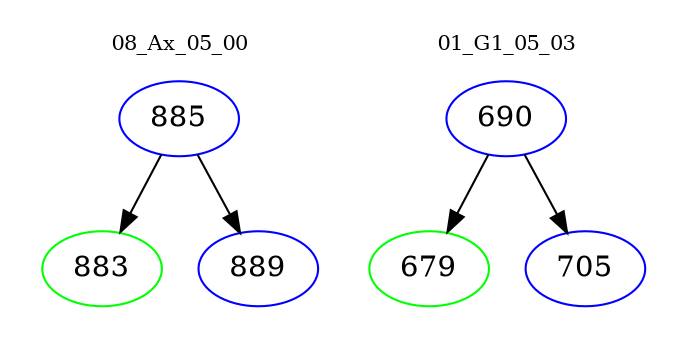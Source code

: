 digraph{
subgraph cluster_0 {
color = white
label = "08_Ax_05_00";
fontsize=10;
T0_885 [label="885", color="blue"]
T0_885 -> T0_883 [color="black"]
T0_883 [label="883", color="green"]
T0_885 -> T0_889 [color="black"]
T0_889 [label="889", color="blue"]
}
subgraph cluster_1 {
color = white
label = "01_G1_05_03";
fontsize=10;
T1_690 [label="690", color="blue"]
T1_690 -> T1_679 [color="black"]
T1_679 [label="679", color="green"]
T1_690 -> T1_705 [color="black"]
T1_705 [label="705", color="blue"]
}
}
